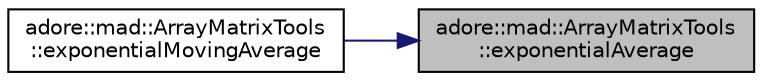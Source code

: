 digraph "adore::mad::ArrayMatrixTools::exponentialAverage"
{
 // LATEX_PDF_SIZE
  edge [fontname="Helvetica",fontsize="10",labelfontname="Helvetica",labelfontsize="10"];
  node [fontname="Helvetica",fontsize="10",shape=record];
  rankdir="RL";
  Node1 [label="adore::mad::ArrayMatrixTools\l::exponentialAverage",height=0.2,width=0.4,color="black", fillcolor="grey75", style="filled", fontcolor="black",tooltip=" "];
  Node1 -> Node2 [dir="back",color="midnightblue",fontsize="10",style="solid",fontname="Helvetica"];
  Node2 [label="adore::mad::ArrayMatrixTools\l::exponentialMovingAverage",height=0.2,width=0.4,color="black", fillcolor="white", style="filled",URL="$classadore_1_1mad_1_1ArrayMatrixTools.html#a02ac4068e3800228f5354dd2f2087c00",tooltip=" "];
}
